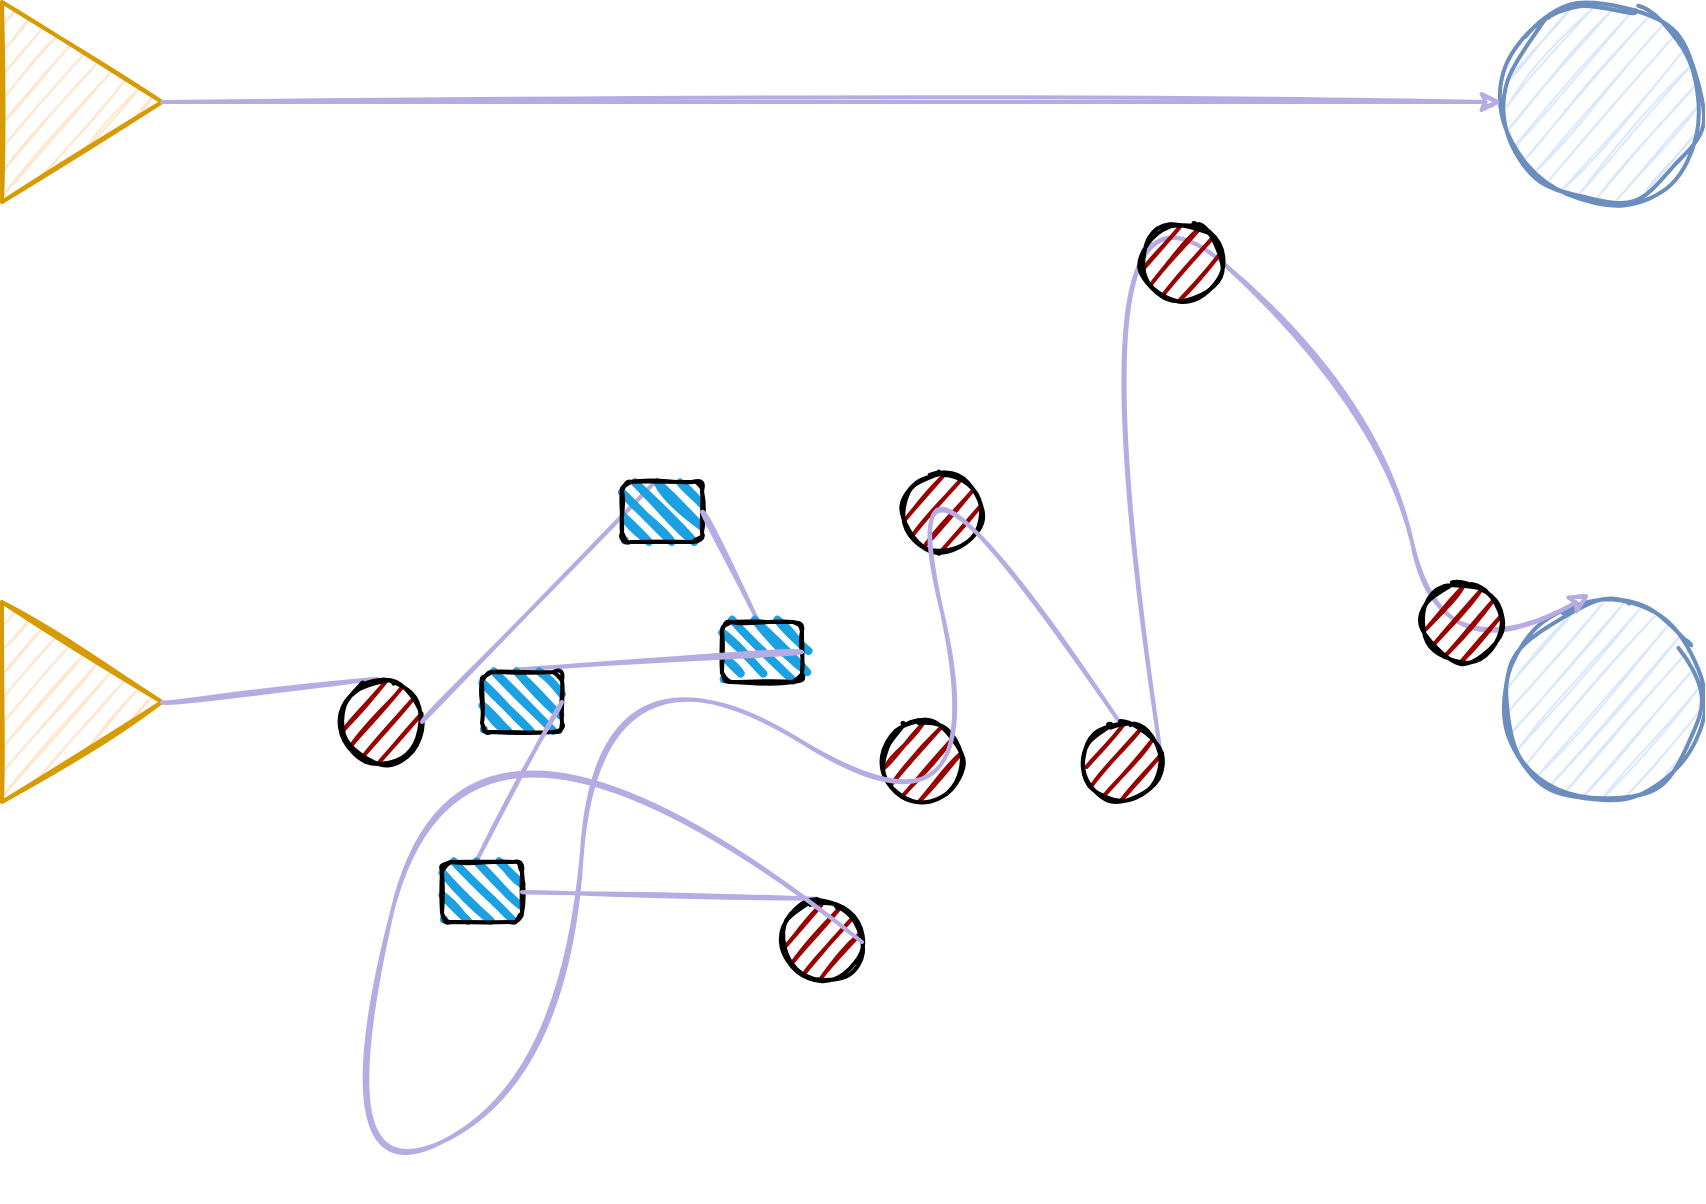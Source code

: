 <mxfile version="20.8.16" type="device"><diagram name="Page-1" id="n2QE5ZT-6cH3Vd7_sQEt"><mxGraphModel dx="1114" dy="999" grid="1" gridSize="10" guides="1" tooltips="1" connect="1" arrows="1" fold="1" page="1" pageScale="1" pageWidth="1600" pageHeight="900" math="0" shadow="0"><root><mxCell id="0"/><mxCell id="1" parent="0"/><mxCell id="B7Nb4U0kXvGdN5s1R9sK-27" value="" style="group" vertex="1" connectable="0" parent="1"><mxGeometry x="80" y="70" width="850" height="600" as="geometry"/></mxCell><mxCell id="B7Nb4U0kXvGdN5s1R9sK-1" value="" style="ellipse;whiteSpace=wrap;html=1;sketch=1;curveFitting=1;jiggle=2;fillColor=#dae8fc;strokeColor=#6c8ebf;strokeWidth=2;" vertex="1" parent="B7Nb4U0kXvGdN5s1R9sK-27"><mxGeometry x="750" width="100" height="100" as="geometry"/></mxCell><mxCell id="B7Nb4U0kXvGdN5s1R9sK-2" value="" style="triangle;whiteSpace=wrap;html=1;sketch=1;strokeWidth=2;fillColor=#ffe6cc;strokeColor=#d79b00;" vertex="1" parent="B7Nb4U0kXvGdN5s1R9sK-27"><mxGeometry width="80" height="100" as="geometry"/></mxCell><mxCell id="B7Nb4U0kXvGdN5s1R9sK-3" value="" style="endArrow=classic;html=1;rounded=0;strokeWidth=2;sketch=1;curveFitting=1;jiggle=2;entryX=0;entryY=0.5;entryDx=0;entryDy=0;exitX=1;exitY=0.5;exitDx=0;exitDy=0;strokeColor=#b7abe3;" edge="1" parent="B7Nb4U0kXvGdN5s1R9sK-27" source="B7Nb4U0kXvGdN5s1R9sK-2" target="B7Nb4U0kXvGdN5s1R9sK-1"><mxGeometry width="50" height="50" relative="1" as="geometry"><mxPoint x="460" y="470" as="sourcePoint"/><mxPoint x="510" y="420" as="targetPoint"/></mxGeometry></mxCell><mxCell id="B7Nb4U0kXvGdN5s1R9sK-26" value="" style="group" vertex="1" connectable="0" parent="B7Nb4U0kXvGdN5s1R9sK-27"><mxGeometry y="60" width="850" height="540" as="geometry"/></mxCell><mxCell id="B7Nb4U0kXvGdN5s1R9sK-4" value="" style="ellipse;whiteSpace=wrap;html=1;sketch=1;curveFitting=1;jiggle=2;fillColor=#dae8fc;strokeColor=#6c8ebf;strokeWidth=2;" vertex="1" parent="B7Nb4U0kXvGdN5s1R9sK-26"><mxGeometry x="750" y="240" width="100" height="100" as="geometry"/></mxCell><mxCell id="B7Nb4U0kXvGdN5s1R9sK-5" value="" style="triangle;whiteSpace=wrap;html=1;sketch=1;strokeWidth=2;fillColor=#ffe6cc;strokeColor=#d79b00;" vertex="1" parent="B7Nb4U0kXvGdN5s1R9sK-26"><mxGeometry y="240" width="80" height="100" as="geometry"/></mxCell><mxCell id="B7Nb4U0kXvGdN5s1R9sK-6" value="" style="curved=1;endArrow=classic;html=1;rounded=0;sketch=1;strokeColor=#b7abe3;strokeWidth=2;exitX=1;exitY=0.5;exitDx=0;exitDy=0;entryX=0.44;entryY=-0.04;entryDx=0;entryDy=0;entryPerimeter=0;startArrow=none;" edge="1" parent="B7Nb4U0kXvGdN5s1R9sK-26" source="B7Nb4U0kXvGdN5s1R9sK-17" target="B7Nb4U0kXvGdN5s1R9sK-4"><mxGeometry width="50" height="50" relative="1" as="geometry"><mxPoint x="460" y="210" as="sourcePoint"/><mxPoint x="990" y="140" as="targetPoint"/><Array as="points"><mxPoint x="530"/><mxPoint x="690" y="140"/><mxPoint x="720" y="280"/></Array></mxGeometry></mxCell><mxCell id="B7Nb4U0kXvGdN5s1R9sK-8" value="" style="curved=1;endArrow=none;html=1;rounded=0;sketch=1;strokeColor=#b7abe3;strokeWidth=2;exitX=1;exitY=0.5;exitDx=0;exitDy=0;entryX=0.44;entryY=-0.04;entryDx=0;entryDy=0;entryPerimeter=0;" edge="1" parent="B7Nb4U0kXvGdN5s1R9sK-26" source="B7Nb4U0kXvGdN5s1R9sK-5" target="B7Nb4U0kXvGdN5s1R9sK-7"><mxGeometry width="50" height="50" relative="1" as="geometry"><mxPoint x="80" y="290" as="sourcePoint"/><mxPoint x="794" y="236" as="targetPoint"/><Array as="points"/></mxGeometry></mxCell><mxCell id="B7Nb4U0kXvGdN5s1R9sK-7" value="" style="ellipse;whiteSpace=wrap;html=1;strokeWidth=2;fillWeight=2;hachureGap=8;fillColor=#990000;fillStyle=dots;sketch=1;" vertex="1" parent="B7Nb4U0kXvGdN5s1R9sK-26"><mxGeometry x="170" y="280" width="40" height="40" as="geometry"/></mxCell><mxCell id="B7Nb4U0kXvGdN5s1R9sK-10" value="" style="curved=1;endArrow=none;html=1;rounded=0;sketch=1;strokeColor=#b7abe3;strokeWidth=2;exitX=1;exitY=0.5;exitDx=0;exitDy=0;entryX=0.44;entryY=-0.04;entryDx=0;entryDy=0;entryPerimeter=0;startArrow=none;" edge="1" parent="B7Nb4U0kXvGdN5s1R9sK-26" source="B7Nb4U0kXvGdN5s1R9sK-7" target="B7Nb4U0kXvGdN5s1R9sK-9"><mxGeometry width="50" height="50" relative="1" as="geometry"><mxPoint x="210" y="300" as="sourcePoint"/><mxPoint x="794" y="236" as="targetPoint"/><Array as="points"/></mxGeometry></mxCell><mxCell id="B7Nb4U0kXvGdN5s1R9sK-9" value="" style="rounded=1;whiteSpace=wrap;html=1;strokeWidth=2;fillWeight=4;hachureGap=8;hachureAngle=45;fillColor=#1ba1e2;sketch=1;" vertex="1" parent="B7Nb4U0kXvGdN5s1R9sK-26"><mxGeometry x="310" y="180" width="40" height="30" as="geometry"/></mxCell><mxCell id="B7Nb4U0kXvGdN5s1R9sK-12" value="" style="curved=1;endArrow=none;html=1;rounded=0;sketch=1;strokeColor=#b7abe3;strokeWidth=2;exitX=1;exitY=0.5;exitDx=0;exitDy=0;entryX=0.44;entryY=-0.04;entryDx=0;entryDy=0;entryPerimeter=0;startArrow=none;" edge="1" parent="B7Nb4U0kXvGdN5s1R9sK-26" source="B7Nb4U0kXvGdN5s1R9sK-9" target="B7Nb4U0kXvGdN5s1R9sK-11"><mxGeometry width="50" height="50" relative="1" as="geometry"><mxPoint x="350" y="195" as="sourcePoint"/><mxPoint x="794" y="236" as="targetPoint"/><Array as="points"/></mxGeometry></mxCell><mxCell id="B7Nb4U0kXvGdN5s1R9sK-11" value="" style="rounded=1;whiteSpace=wrap;html=1;strokeWidth=2;fillWeight=4;hachureGap=8;hachureAngle=45;fillColor=#1ba1e2;sketch=1;" vertex="1" parent="B7Nb4U0kXvGdN5s1R9sK-26"><mxGeometry x="360" y="250" width="40" height="30" as="geometry"/></mxCell><mxCell id="B7Nb4U0kXvGdN5s1R9sK-14" value="" style="curved=1;endArrow=none;html=1;rounded=0;sketch=1;strokeColor=#b7abe3;strokeWidth=2;exitX=1;exitY=0.5;exitDx=0;exitDy=0;entryX=0.44;entryY=-0.04;entryDx=0;entryDy=0;entryPerimeter=0;startArrow=none;" edge="1" parent="B7Nb4U0kXvGdN5s1R9sK-26" source="B7Nb4U0kXvGdN5s1R9sK-11" target="B7Nb4U0kXvGdN5s1R9sK-13"><mxGeometry width="50" height="50" relative="1" as="geometry"><mxPoint x="400" y="265" as="sourcePoint"/><mxPoint x="794" y="236" as="targetPoint"/><Array as="points"/></mxGeometry></mxCell><mxCell id="B7Nb4U0kXvGdN5s1R9sK-13" value="" style="rounded=1;whiteSpace=wrap;html=1;strokeWidth=2;fillWeight=4;hachureGap=8;hachureAngle=45;fillColor=#1ba1e2;sketch=1;" vertex="1" parent="B7Nb4U0kXvGdN5s1R9sK-26"><mxGeometry x="240" y="275" width="40" height="30" as="geometry"/></mxCell><mxCell id="B7Nb4U0kXvGdN5s1R9sK-16" value="" style="curved=1;endArrow=none;html=1;rounded=0;sketch=1;strokeColor=#b7abe3;strokeWidth=2;exitX=1;exitY=0.5;exitDx=0;exitDy=0;entryX=0.44;entryY=-0.04;entryDx=0;entryDy=0;entryPerimeter=0;startArrow=none;" edge="1" parent="B7Nb4U0kXvGdN5s1R9sK-26" source="B7Nb4U0kXvGdN5s1R9sK-13" target="B7Nb4U0kXvGdN5s1R9sK-15"><mxGeometry width="50" height="50" relative="1" as="geometry"><mxPoint x="280" y="290" as="sourcePoint"/><mxPoint x="794" y="236" as="targetPoint"/><Array as="points"/></mxGeometry></mxCell><mxCell id="B7Nb4U0kXvGdN5s1R9sK-15" value="" style="rounded=1;whiteSpace=wrap;html=1;strokeWidth=2;fillWeight=4;hachureGap=8;hachureAngle=45;fillColor=#1ba1e2;sketch=1;" vertex="1" parent="B7Nb4U0kXvGdN5s1R9sK-26"><mxGeometry x="220" y="370" width="40" height="30" as="geometry"/></mxCell><mxCell id="B7Nb4U0kXvGdN5s1R9sK-17" value="" style="ellipse;whiteSpace=wrap;html=1;strokeWidth=2;fillWeight=2;hachureGap=8;fillColor=#990000;fillStyle=dots;sketch=1;" vertex="1" parent="B7Nb4U0kXvGdN5s1R9sK-26"><mxGeometry x="540" y="300" width="40" height="40" as="geometry"/></mxCell><mxCell id="B7Nb4U0kXvGdN5s1R9sK-19" value="" style="ellipse;whiteSpace=wrap;html=1;strokeWidth=2;fillWeight=2;hachureGap=8;fillColor=#990000;fillStyle=dots;sketch=1;" vertex="1" parent="B7Nb4U0kXvGdN5s1R9sK-26"><mxGeometry x="570" y="50" width="40" height="40" as="geometry"/></mxCell><mxCell id="B7Nb4U0kXvGdN5s1R9sK-20" value="" style="ellipse;whiteSpace=wrap;html=1;strokeWidth=2;fillWeight=2;hachureGap=8;fillColor=#990000;fillStyle=dots;sketch=1;" vertex="1" parent="B7Nb4U0kXvGdN5s1R9sK-26"><mxGeometry x="450" y="175" width="40" height="40" as="geometry"/></mxCell><mxCell id="B7Nb4U0kXvGdN5s1R9sK-22" value="" style="ellipse;whiteSpace=wrap;html=1;strokeWidth=2;fillWeight=2;hachureGap=8;fillColor=#990000;fillStyle=dots;sketch=1;" vertex="1" parent="B7Nb4U0kXvGdN5s1R9sK-26"><mxGeometry x="710" y="230" width="40" height="40" as="geometry"/></mxCell><mxCell id="B7Nb4U0kXvGdN5s1R9sK-23" value="" style="ellipse;whiteSpace=wrap;html=1;strokeWidth=2;fillWeight=2;hachureGap=8;fillColor=#990000;fillStyle=dots;sketch=1;" vertex="1" parent="B7Nb4U0kXvGdN5s1R9sK-26"><mxGeometry x="440" y="300" width="40" height="40" as="geometry"/></mxCell><mxCell id="B7Nb4U0kXvGdN5s1R9sK-25" value="" style="curved=1;endArrow=none;html=1;rounded=0;sketch=1;strokeColor=#b7abe3;strokeWidth=2;exitX=1;exitY=0.5;exitDx=0;exitDy=0;entryX=0.44;entryY=-0.04;entryDx=0;entryDy=0;entryPerimeter=0;startArrow=none;" edge="1" parent="B7Nb4U0kXvGdN5s1R9sK-26" source="B7Nb4U0kXvGdN5s1R9sK-15" target="B7Nb4U0kXvGdN5s1R9sK-24"><mxGeometry width="50" height="50" relative="1" as="geometry"><mxPoint x="260" y="385" as="sourcePoint"/><mxPoint x="557.6" y="298.4" as="targetPoint"/><Array as="points"/></mxGeometry></mxCell><mxCell id="B7Nb4U0kXvGdN5s1R9sK-24" value="" style="ellipse;whiteSpace=wrap;html=1;strokeWidth=2;fillWeight=2;hachureGap=8;fillColor=#990000;fillStyle=dots;sketch=1;" vertex="1" parent="B7Nb4U0kXvGdN5s1R9sK-26"><mxGeometry x="390" y="390" width="40" height="40" as="geometry"/></mxCell><mxCell id="B7Nb4U0kXvGdN5s1R9sK-18" value="" style="curved=1;endArrow=none;html=1;rounded=0;sketch=1;strokeColor=#b7abe3;strokeWidth=2;exitX=1;exitY=0.5;exitDx=0;exitDy=0;entryX=0.44;entryY=-0.04;entryDx=0;entryDy=0;entryPerimeter=0;startArrow=none;" edge="1" parent="B7Nb4U0kXvGdN5s1R9sK-26" source="B7Nb4U0kXvGdN5s1R9sK-24" target="B7Nb4U0kXvGdN5s1R9sK-17"><mxGeometry width="50" height="50" relative="1" as="geometry"><mxPoint x="250" y="415" as="sourcePoint"/><mxPoint x="794" y="236" as="targetPoint"/><Array as="points"><mxPoint x="230" y="250"/><mxPoint x="160" y="540"/><mxPoint x="280" y="480"/><mxPoint x="300" y="250"/><mxPoint x="500" y="370"/><mxPoint x="440" y="120"/></Array></mxGeometry></mxCell></root></mxGraphModel></diagram></mxfile>